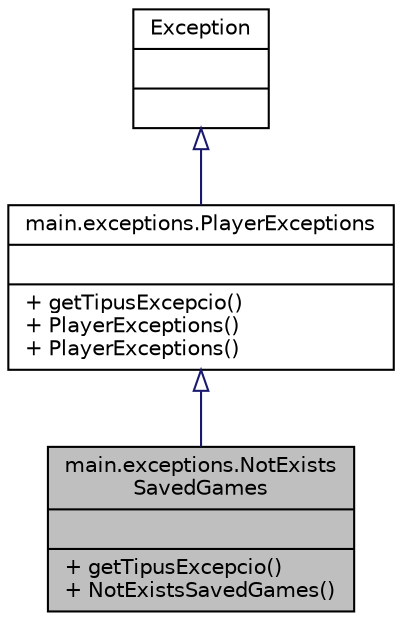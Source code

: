 digraph "main.exceptions.NotExistsSavedGames"
{
 // INTERACTIVE_SVG=YES
 // LATEX_PDF_SIZE
  edge [fontname="Helvetica",fontsize="10",labelfontname="Helvetica",labelfontsize="10"];
  node [fontname="Helvetica",fontsize="10",shape=record];
  Node1 [label="{main.exceptions.NotExists\lSavedGames\n||+ getTipusExcepcio()\l+ NotExistsSavedGames()\l}",height=0.2,width=0.4,color="black", fillcolor="grey75", style="filled", fontcolor="black",tooltip=" "];
  Node2 -> Node1 [dir="back",color="midnightblue",fontsize="10",style="solid",arrowtail="onormal",fontname="Helvetica"];
  Node2 [label="{main.exceptions.PlayerExceptions\n||+ getTipusExcepcio()\l+ PlayerExceptions()\l+ PlayerExceptions()\l}",height=0.2,width=0.4,color="black", fillcolor="white", style="filled",URL="$classmain_1_1exceptions_1_1PlayerExceptions.html",tooltip=" "];
  Node3 -> Node2 [dir="back",color="midnightblue",fontsize="10",style="solid",arrowtail="onormal",fontname="Helvetica"];
  Node3 [label="{Exception\n||}",height=0.2,width=0.4,color="black", fillcolor="white", style="filled",URL="$classException.html",tooltip=" "];
}
